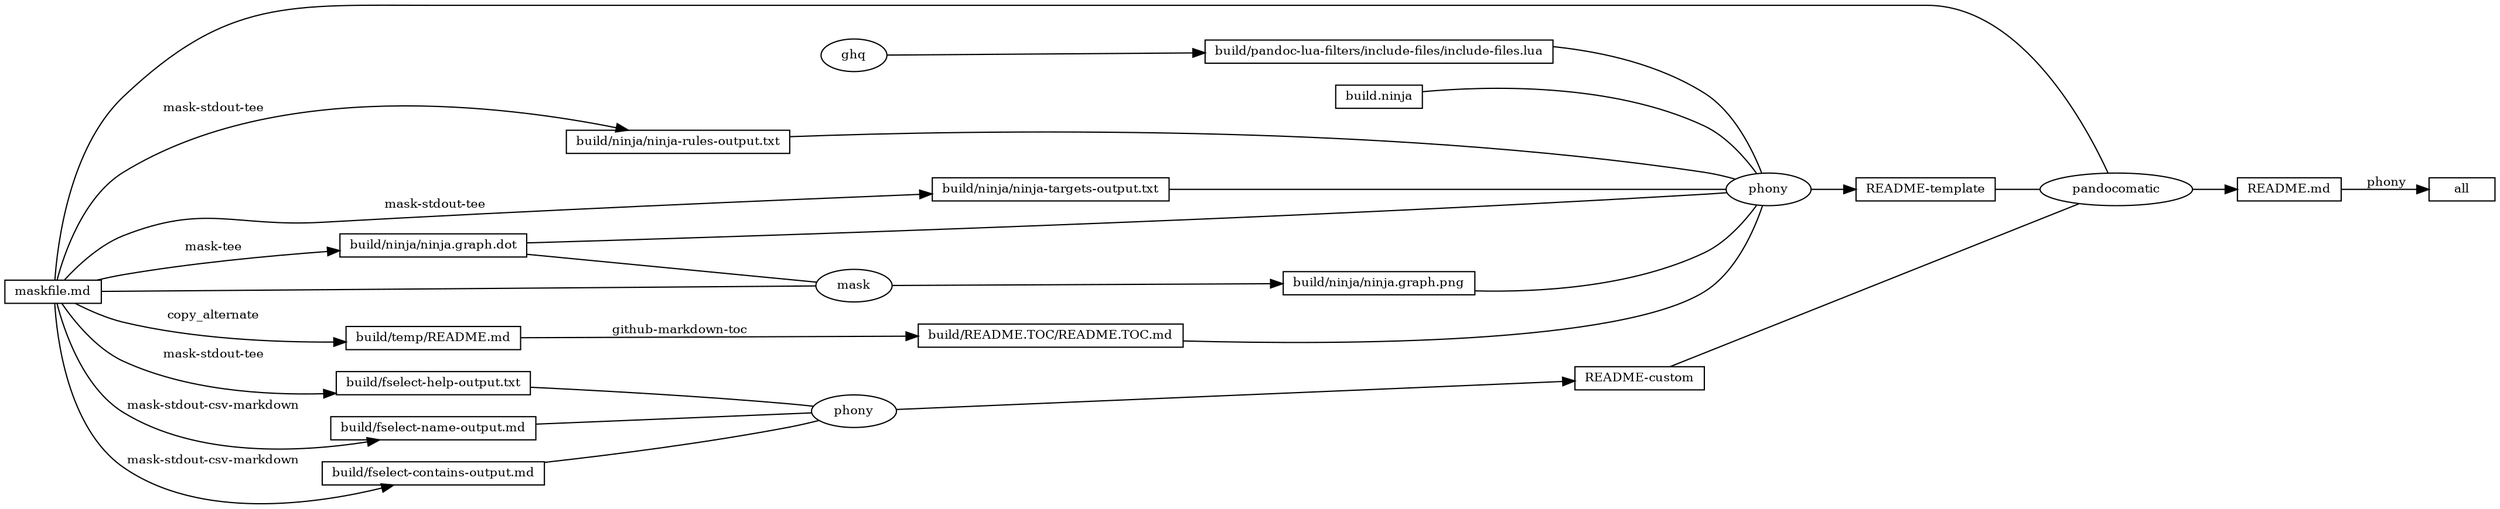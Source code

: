 digraph ninja {
rankdir="LR"
node [fontsize=10, shape=box, height=0.25]
edge [fontsize=10]
"0x7f9941506d10" [label="all"]
"0x7f9941506e90" -> "0x7f9941506d10" [label=" phony"]
"0x7f9941506e90" [label="README.md"]
"0x7f99415097f0" [label="pandocomatic", shape=ellipse]
"0x7f99415097f0" -> "0x7f9941506e90"
"0x7f99415072e0" -> "0x7f99415097f0" [arrowhead=none]
"0x7f9941508ca0" -> "0x7f99415097f0" [arrowhead=none]
"0x7f9941509660" -> "0x7f99415097f0" [arrowhead=none]
"0x7f99415072e0" [label="maskfile.md"]
"0x7f9941508ca0" [label="README-template"]
"0x7f9941508d80" [label="phony", shape=ellipse]
"0x7f9941508d80" -> "0x7f9941508ca0"
"0x7f99415080f0" -> "0x7f9941508d80" [arrowhead=none]
"0x7f9941509070" -> "0x7f9941508d80" [arrowhead=none]
"0x7f9941508310" -> "0x7f9941508d80" [arrowhead=none]
"0x7f9941508490" -> "0x7f9941508d80" [arrowhead=none]
"0x7f9941508700" -> "0x7f9941508d80" [arrowhead=none]
"0x7f9941508910" -> "0x7f9941508d80" [arrowhead=none]
"0x7f9941508c10" -> "0x7f9941508d80" [arrowhead=none]
"0x7f99415080f0" [label="build/pandoc-lua-filters/include-files/include-files.lua"]
"0x7f9941508040" [label="ghq", shape=ellipse]
"0x7f9941508040" -> "0x7f99415080f0"
"0x7f9941509070" [label="build.ninja"]
"0x7f9941508310" [label="build/ninja/ninja-rules-output.txt"]
"0x7f99415072e0" -> "0x7f9941508310" [label=" mask-stdout-tee"]
"0x7f9941508490" [label="build/ninja/ninja-targets-output.txt"]
"0x7f99415072e0" -> "0x7f9941508490" [label=" mask-stdout-tee"]
"0x7f9941508700" [label="build/ninja/ninja.graph.dot"]
"0x7f99415072e0" -> "0x7f9941508700" [label=" mask-tee"]
"0x7f9941508910" [label="build/ninja/ninja.graph.png"]
"0x7f99415088a0" [label="mask", shape=ellipse]
"0x7f99415088a0" -> "0x7f9941508910"
"0x7f99415072e0" -> "0x7f99415088a0" [arrowhead=none]
"0x7f9941508700" -> "0x7f99415088a0" [arrowhead=none]
"0x7f9941508c10" [label="build/README.TOC/README.TOC.md"]
"0x7f9941508ae0" -> "0x7f9941508c10" [label=" github-markdown-toc"]
"0x7f9941508ae0" [label="build/temp/README.md"]
"0x7f99415072e0" -> "0x7f9941508ae0" [label=" copy_alternate"]
"0x7f9941509660" [label="README-custom"]
"0x7f99415095f0" [label="phony", shape=ellipse]
"0x7f99415095f0" -> "0x7f9941509660"
"0x7f9941508f70" -> "0x7f99415095f0" [arrowhead=none]
"0x7f9941509410" -> "0x7f99415095f0" [arrowhead=none]
"0x7f9941509590" -> "0x7f99415095f0" [arrowhead=none]
"0x7f9941508f70" [label="build/fselect-name-output.md"]
"0x7f99415072e0" -> "0x7f9941508f70" [label=" mask-stdout-csv-markdown"]
"0x7f9941509410" [label="build/fselect-contains-output.md"]
"0x7f99415072e0" -> "0x7f9941509410" [label=" mask-stdout-csv-markdown"]
"0x7f9941509590" [label="build/fselect-help-output.txt"]
"0x7f99415072e0" -> "0x7f9941509590" [label=" mask-stdout-tee"]
}
